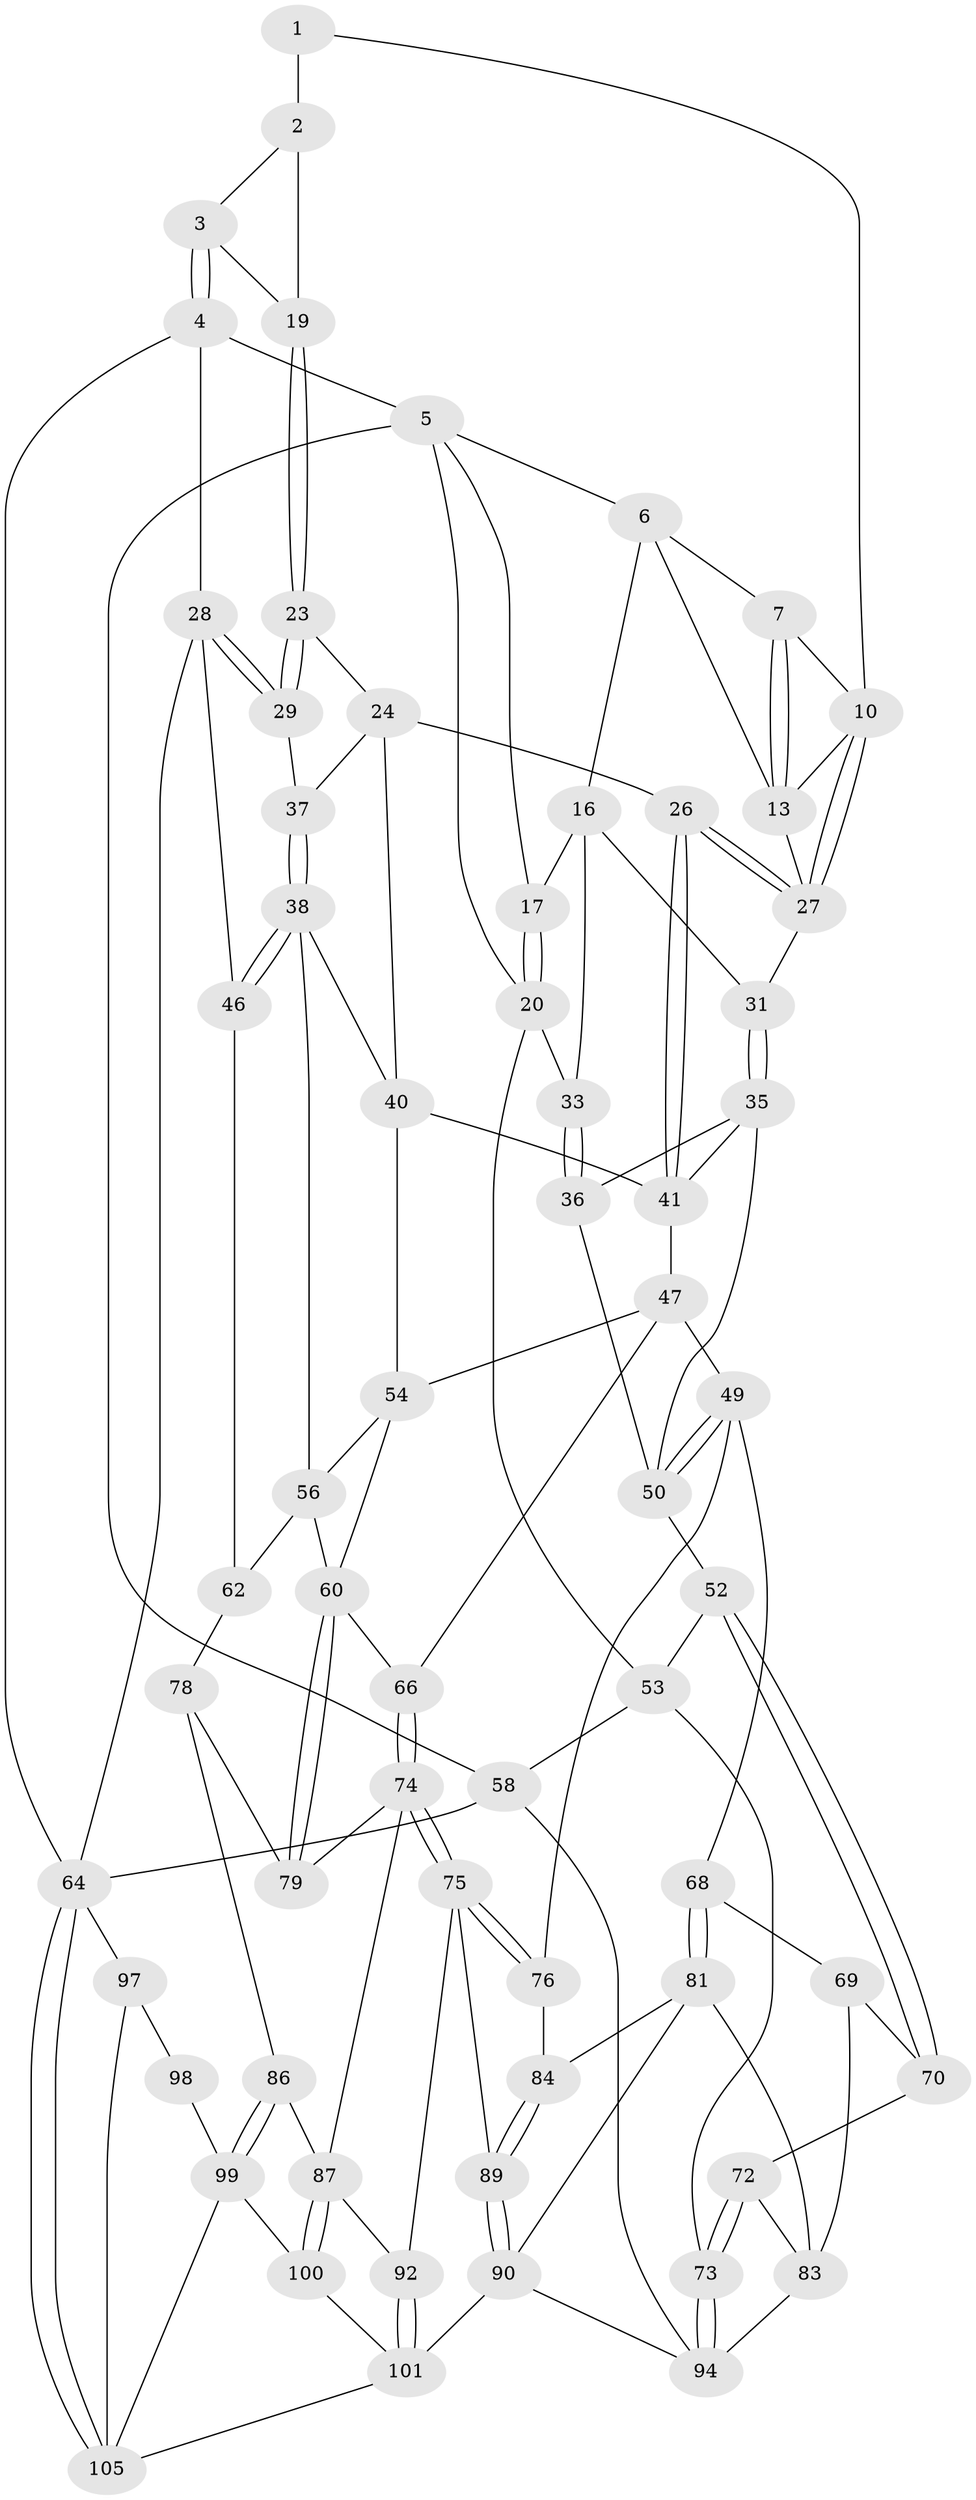 // Generated by graph-tools (version 1.1) at 2025/24/03/03/25 07:24:32]
// undirected, 65 vertices, 142 edges
graph export_dot {
graph [start="1"]
  node [color=gray90,style=filled];
  1 [pos="+0.8178952147899579+0",super="+9"];
  2 [pos="+0.8395973784338918+0",super="+12"];
  3 [pos="+0.9476717115775388+0",super="+18"];
  4 [pos="+1+0",super="+22"];
  5 [pos="+0.03717244694439615+0",super="+21"];
  6 [pos="+0.2850393016842202+0",super="+15"];
  7 [pos="+0.44204811144357653+0",super="+8"];
  10 [pos="+0.6343665105716336+0.14942756561002285",super="+11"];
  13 [pos="+0.45144714588165075+0",super="+14"];
  16 [pos="+0.24383434874684676+0.18101520876803975",super="+32"];
  17 [pos="+0.11741299555504185+0.031797463662684766"];
  19 [pos="+0.8284308162094047+0.14048991808564293"];
  20 [pos="+0+0.28015283370611543",super="+34"];
  23 [pos="+0.8564318850431991+0.195237361458909"];
  24 [pos="+0.8163063824857743+0.28534718479692744",super="+25"];
  26 [pos="+0.5936609120572288+0.2776642334527595"];
  27 [pos="+0.5728963818535439+0.2399437931415226",super="+30"];
  28 [pos="+1+0.24136977118403208",super="+45"];
  29 [pos="+1+0.2407611227131898"];
  31 [pos="+0.4050333370678985+0.33970673763162085"];
  33 [pos="+0.22758192989931064+0.2050767643981327"];
  35 [pos="+0.391490815763271+0.3608164648909297",super="+42"];
  36 [pos="+0.31661256591894904+0.42023458608613173"];
  37 [pos="+0.8760268088466255+0.32156700701413365"];
  38 [pos="+0.9267206479962482+0.5049394058516194",super="+39"];
  40 [pos="+0.7998335180874558+0.4395498900082528",super="+43"];
  41 [pos="+0.586091288753503+0.36260147728131803",super="+44"];
  46 [pos="+1+0.6071440661266969"];
  47 [pos="+0.6181197108579839+0.49981888087617676",super="+48"];
  49 [pos="+0.49088010784063235+0.5813729066362312",super="+67"];
  50 [pos="+0.48053925916469964+0.5021153552600867",super="+51"];
  52 [pos="+0.23686078932063667+0.5120984428691786"];
  53 [pos="+0.15358488660263034+0.45809685485149576",super="+57"];
  54 [pos="+0.6551051354202806+0.5511575200053742",super="+55"];
  56 [pos="+0.7269400633376543+0.5473882452064626",super="+59"];
  58 [pos="+0+0.708674261968944",super="+107"];
  60 [pos="+0.6305820958943492+0.6311695612525065",super="+61"];
  62 [pos="+0.9704330483832532+0.6450946691068259",super="+63"];
  64 [pos="+1+1",super="+65"];
  66 [pos="+0.6055217169699486+0.618033440732573"];
  68 [pos="+0.39075525496060753+0.630917330045679"];
  69 [pos="+0.272209700980665+0.5844575330966154",super="+77"];
  70 [pos="+0.23957770547983545+0.535265657933667",super="+71"];
  72 [pos="+0.016722762048074814+0.7084249216846028"];
  73 [pos="+0+0.7187837309704453"];
  74 [pos="+0.5409370583726516+0.7901626150773176",super="+80"];
  75 [pos="+0.5376305565837934+0.7933449035571281",super="+91"];
  76 [pos="+0.4893506639923807+0.7114531480448072"];
  78 [pos="+0.684079572289034+0.7115077951485498",super="+85"];
  79 [pos="+0.6666893190301378+0.7098807602750334"];
  81 [pos="+0.37102407619169914+0.7047207238995352",super="+82"];
  83 [pos="+0.2524897043752471+0.7827817780111523",super="+93"];
  84 [pos="+0.4102920190298348+0.7513683371889349"];
  86 [pos="+0.8346905537239491+0.8000427133859922"];
  87 [pos="+0.758321878762293+0.832943650387293",super="+88"];
  89 [pos="+0.42437210266008746+0.8774865237072451"];
  90 [pos="+0.3635475951044558+0.9254953254854427",super="+95"];
  92 [pos="+0.5697205315841358+0.8517728459137373"];
  94 [pos="+0.12295688920450684+0.9272476758655103",super="+96"];
  97 [pos="+0.9868200576754842+0.9191004256615367",super="+104"];
  98 [pos="+0.9069136067924211+0.9037089838876987"];
  99 [pos="+0.8469759739083371+0.8554292992677048",super="+102"];
  100 [pos="+0.6864094472114238+0.9172857130464134"];
  101 [pos="+0.5863335228533381+0.8752578463840188",super="+103"];
  105 [pos="+0.8597808433239034+1",super="+106"];
  1 -- 2 [weight=2];
  1 -- 10;
  2 -- 3;
  2 -- 19;
  3 -- 4 [weight=2];
  3 -- 4;
  3 -- 19;
  4 -- 5;
  4 -- 64;
  4 -- 28;
  5 -- 6;
  5 -- 17;
  5 -- 58 [weight=2];
  5 -- 20;
  6 -- 7;
  6 -- 16;
  6 -- 13;
  7 -- 13;
  7 -- 13;
  7 -- 10;
  10 -- 27;
  10 -- 27;
  10 -- 13;
  13 -- 27;
  16 -- 17;
  16 -- 33;
  16 -- 31;
  17 -- 20;
  17 -- 20;
  19 -- 23;
  19 -- 23;
  20 -- 33;
  20 -- 53;
  23 -- 24;
  23 -- 29;
  23 -- 29;
  24 -- 37;
  24 -- 40;
  24 -- 26;
  26 -- 27;
  26 -- 27;
  26 -- 41;
  26 -- 41;
  27 -- 31;
  28 -- 29;
  28 -- 29;
  28 -- 64;
  28 -- 46;
  29 -- 37;
  31 -- 35;
  31 -- 35;
  33 -- 36;
  33 -- 36;
  35 -- 36;
  35 -- 41;
  35 -- 50;
  36 -- 50;
  37 -- 38;
  37 -- 38;
  38 -- 46;
  38 -- 46;
  38 -- 40;
  38 -- 56;
  40 -- 41;
  40 -- 54;
  41 -- 47;
  46 -- 62;
  47 -- 54;
  47 -- 49;
  47 -- 66;
  49 -- 50;
  49 -- 50;
  49 -- 68;
  49 -- 76;
  50 -- 52;
  52 -- 53;
  52 -- 70;
  52 -- 70;
  53 -- 73;
  53 -- 58;
  54 -- 56;
  54 -- 60;
  56 -- 60;
  56 -- 62;
  58 -- 64;
  58 -- 94;
  60 -- 79;
  60 -- 79;
  60 -- 66;
  62 -- 78 [weight=2];
  64 -- 105;
  64 -- 105;
  64 -- 97;
  66 -- 74;
  66 -- 74;
  68 -- 69;
  68 -- 81;
  68 -- 81;
  69 -- 70 [weight=2];
  69 -- 83;
  70 -- 72;
  72 -- 73;
  72 -- 73;
  72 -- 83;
  73 -- 94;
  73 -- 94;
  74 -- 75;
  74 -- 75;
  74 -- 87;
  74 -- 79;
  75 -- 76;
  75 -- 76;
  75 -- 89;
  75 -- 92;
  76 -- 84;
  78 -- 79;
  78 -- 86;
  81 -- 84;
  81 -- 90;
  81 -- 83;
  83 -- 94;
  84 -- 89;
  84 -- 89;
  86 -- 87;
  86 -- 99;
  86 -- 99;
  87 -- 100;
  87 -- 100;
  87 -- 92;
  89 -- 90;
  89 -- 90;
  90 -- 101;
  90 -- 94;
  92 -- 101;
  92 -- 101;
  97 -- 98 [weight=2];
  97 -- 105;
  98 -- 99;
  99 -- 100;
  99 -- 105;
  100 -- 101;
  101 -- 105;
}
